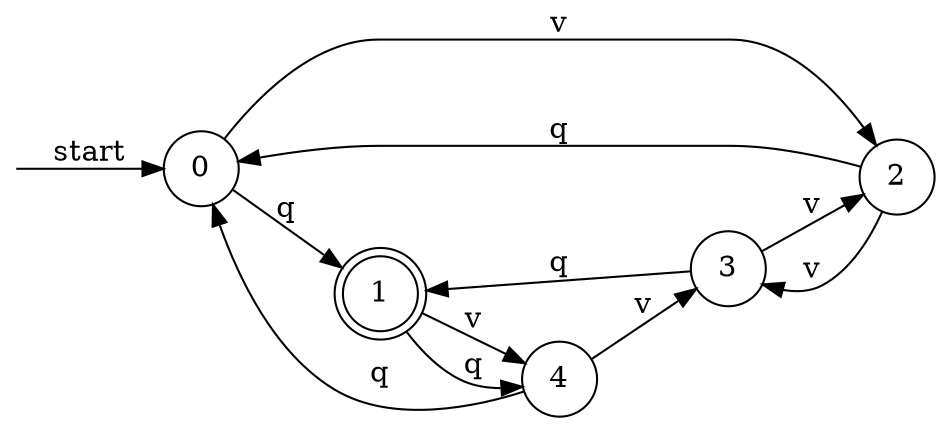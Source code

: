 digraph dfa {
    rankdir = LR;
    node [shape = circle];
    __start [style = invis, shape = point];
    __start -> "0" [ label = "start" ];
    node [shape = doublecircle]; "1"
    node [shape = circle];
    "2" -> "3" [ label = "v" ];
    "2" -> "0" [ label = "q" ];
    "3" -> "2" [ label = "v" ];
    "3" -> "1" [ label = "q" ];
    "4" -> "3" [ label = "v" ];
    "4" -> "0" [ label = "q" ];
    "0" -> "2" [ label = "v" ];
    "0" -> "1" [ label = "q" ];
    "1" -> "4" [ label = "v" ];
    "1" -> "4" [ label = "q" ];
}
